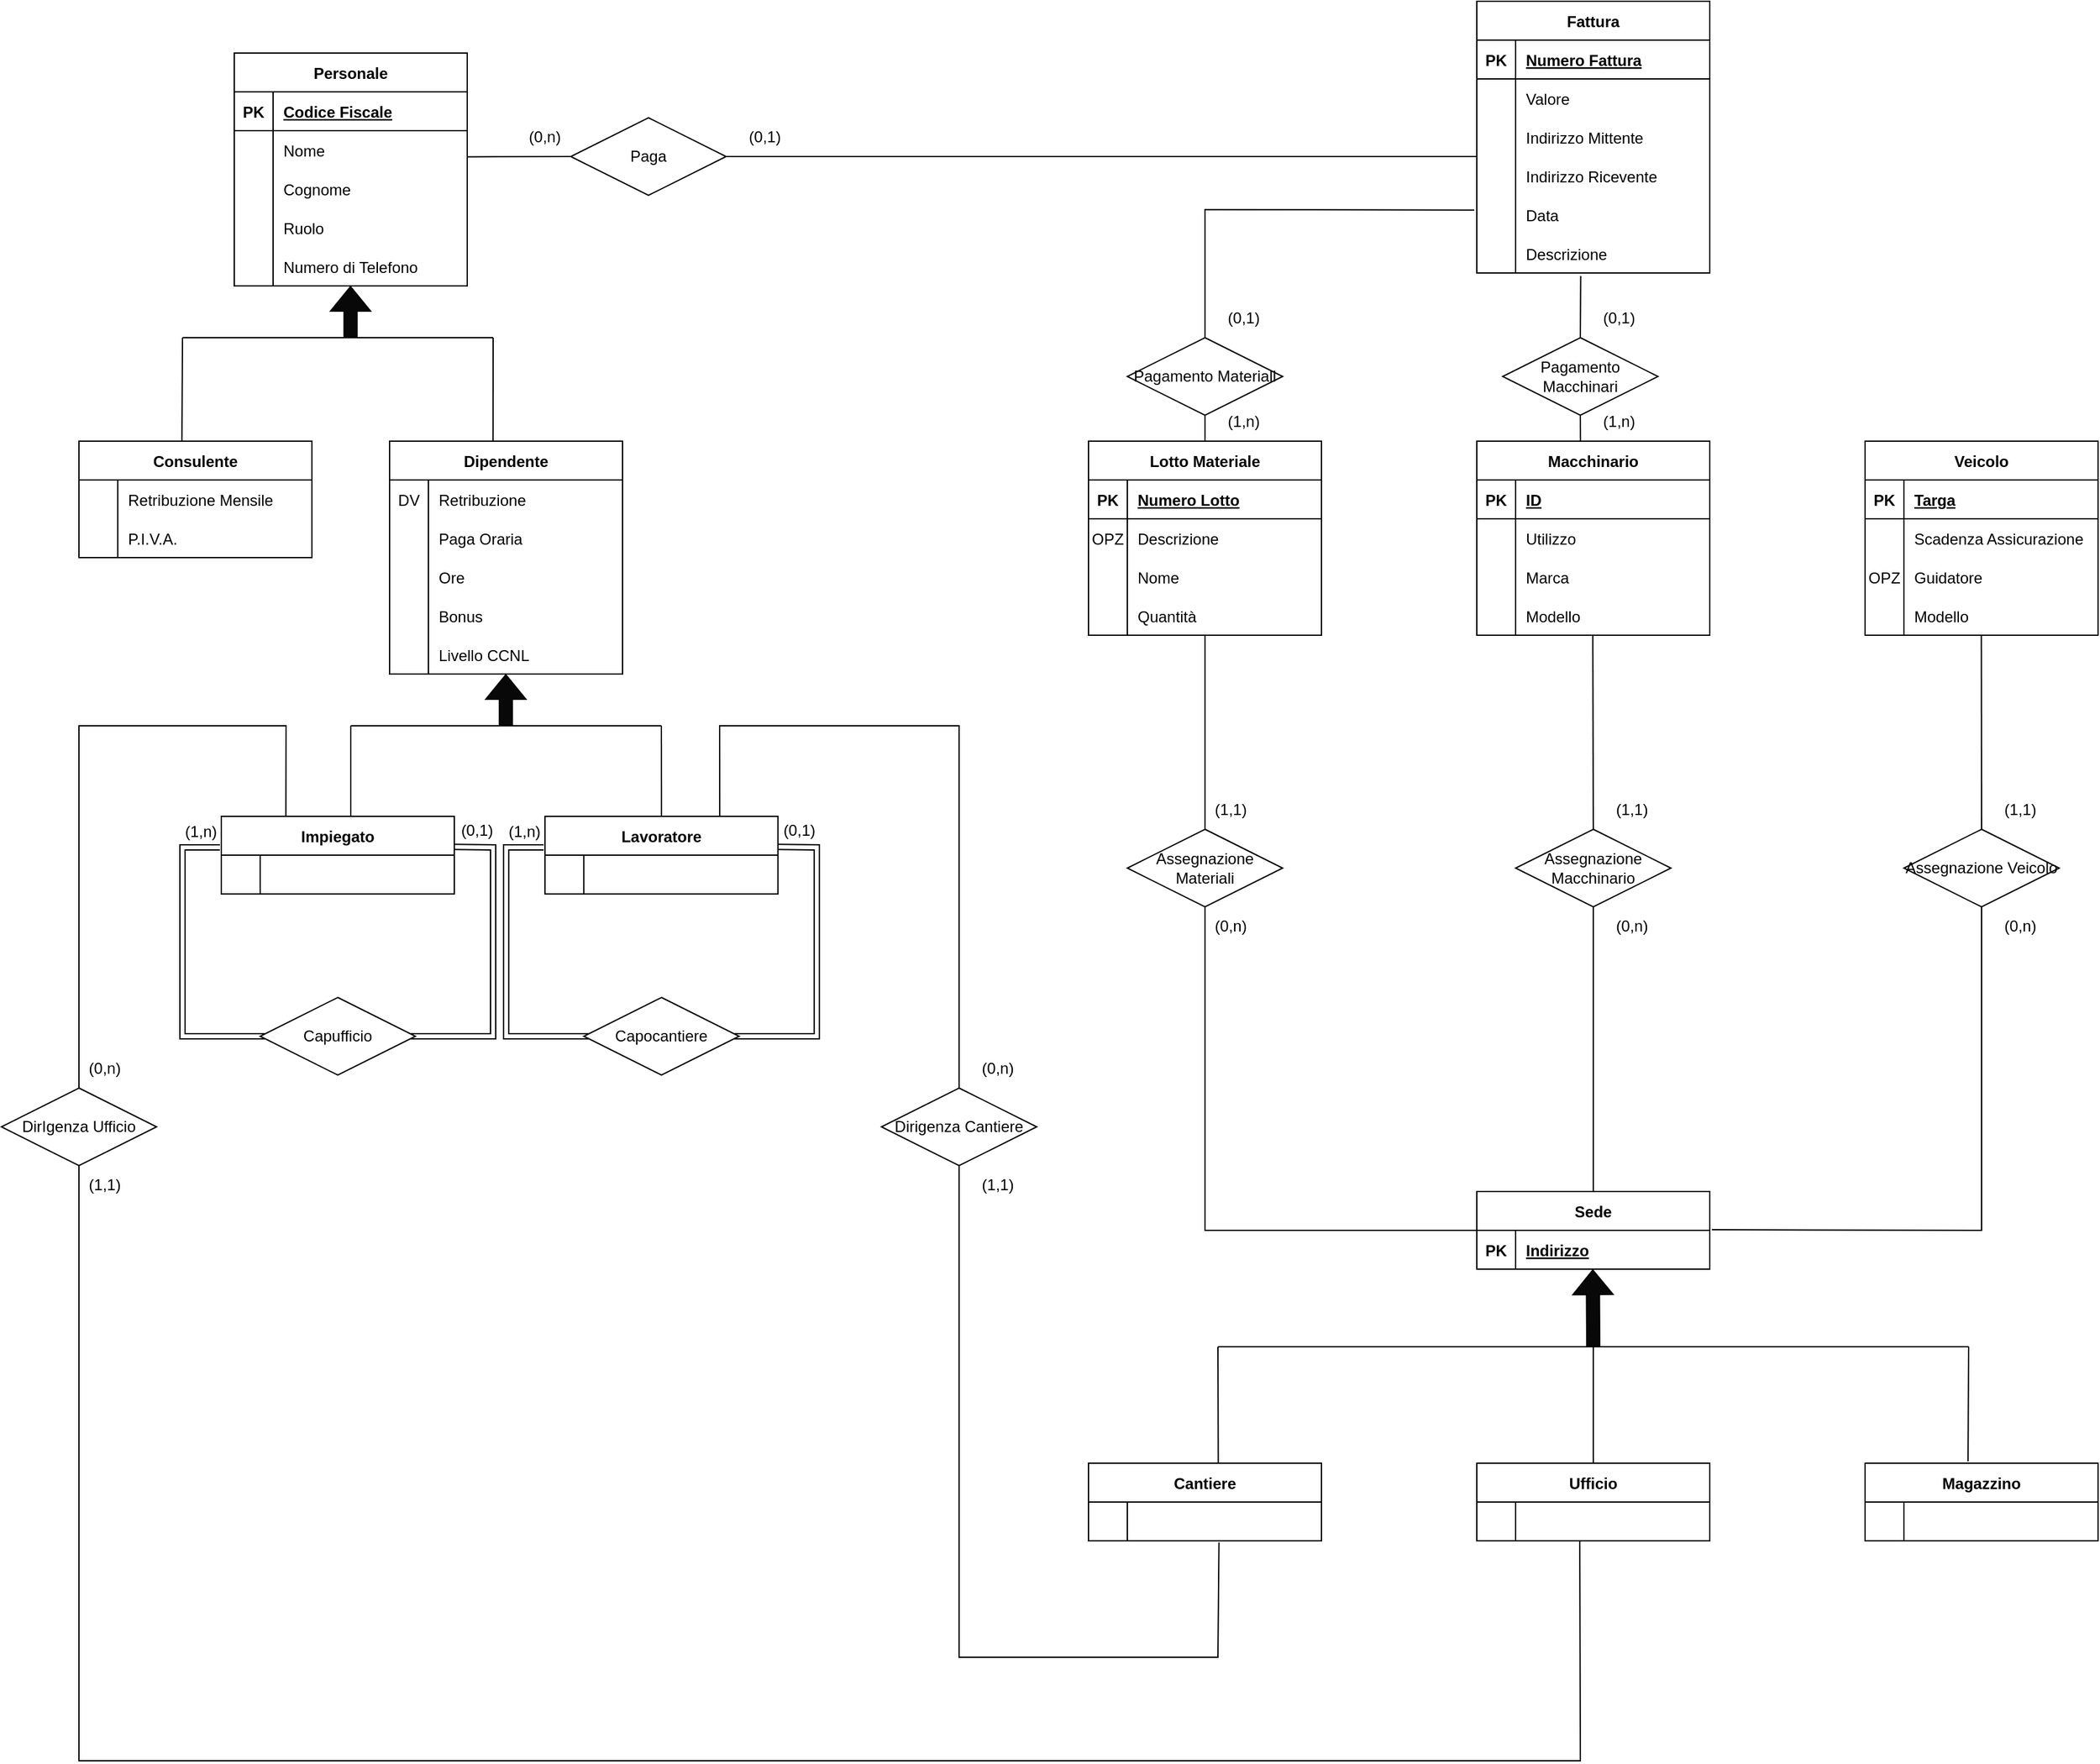 <mxfile version="20.7.4" type="device"><diagram id="smszSLxZCvE07Bi0767l" name="Pagina-1"><mxGraphModel dx="1264" dy="962" grid="1" gridSize="10" guides="1" tooltips="1" connect="1" arrows="1" fold="1" page="1" pageScale="1" pageWidth="1000" pageHeight="1000" math="0" shadow="0"><root><mxCell id="0"/><mxCell id="1" parent="0"/><mxCell id="GNrEic4As4sRLZZOJ7Go-14" value="Personale" style="shape=table;startSize=30;container=1;collapsible=1;childLayout=tableLayout;fixedRows=1;rowLines=0;fontStyle=1;align=center;resizeLast=1;" vertex="1" parent="1"><mxGeometry x="380" y="320" width="180" height="180" as="geometry"/></mxCell><mxCell id="GNrEic4As4sRLZZOJ7Go-15" value="" style="shape=tableRow;horizontal=0;startSize=0;swimlaneHead=0;swimlaneBody=0;fillColor=none;collapsible=0;dropTarget=0;points=[[0,0.5],[1,0.5]];portConstraint=eastwest;top=0;left=0;right=0;bottom=1;" vertex="1" parent="GNrEic4As4sRLZZOJ7Go-14"><mxGeometry y="30" width="180" height="30" as="geometry"/></mxCell><mxCell id="GNrEic4As4sRLZZOJ7Go-16" value="PK" style="shape=partialRectangle;connectable=0;fillColor=none;top=0;left=0;bottom=0;right=0;fontStyle=1;overflow=hidden;" vertex="1" parent="GNrEic4As4sRLZZOJ7Go-15"><mxGeometry width="30" height="30" as="geometry"><mxRectangle width="30" height="30" as="alternateBounds"/></mxGeometry></mxCell><mxCell id="GNrEic4As4sRLZZOJ7Go-17" value="Codice Fiscale" style="shape=partialRectangle;connectable=0;fillColor=none;top=0;left=0;bottom=0;right=0;align=left;spacingLeft=6;fontStyle=5;overflow=hidden;" vertex="1" parent="GNrEic4As4sRLZZOJ7Go-15"><mxGeometry x="30" width="150" height="30" as="geometry"><mxRectangle width="150" height="30" as="alternateBounds"/></mxGeometry></mxCell><mxCell id="GNrEic4As4sRLZZOJ7Go-18" value="" style="shape=tableRow;horizontal=0;startSize=0;swimlaneHead=0;swimlaneBody=0;fillColor=none;collapsible=0;dropTarget=0;points=[[0,0.5],[1,0.5]];portConstraint=eastwest;top=0;left=0;right=0;bottom=0;" vertex="1" parent="GNrEic4As4sRLZZOJ7Go-14"><mxGeometry y="60" width="180" height="30" as="geometry"/></mxCell><mxCell id="GNrEic4As4sRLZZOJ7Go-19" value="" style="shape=partialRectangle;connectable=0;fillColor=none;top=0;left=0;bottom=0;right=0;editable=1;overflow=hidden;" vertex="1" parent="GNrEic4As4sRLZZOJ7Go-18"><mxGeometry width="30" height="30" as="geometry"><mxRectangle width="30" height="30" as="alternateBounds"/></mxGeometry></mxCell><mxCell id="GNrEic4As4sRLZZOJ7Go-20" value="Nome" style="shape=partialRectangle;connectable=0;fillColor=none;top=0;left=0;bottom=0;right=0;align=left;spacingLeft=6;overflow=hidden;" vertex="1" parent="GNrEic4As4sRLZZOJ7Go-18"><mxGeometry x="30" width="150" height="30" as="geometry"><mxRectangle width="150" height="30" as="alternateBounds"/></mxGeometry></mxCell><mxCell id="GNrEic4As4sRLZZOJ7Go-21" value="" style="shape=tableRow;horizontal=0;startSize=0;swimlaneHead=0;swimlaneBody=0;fillColor=none;collapsible=0;dropTarget=0;points=[[0,0.5],[1,0.5]];portConstraint=eastwest;top=0;left=0;right=0;bottom=0;" vertex="1" parent="GNrEic4As4sRLZZOJ7Go-14"><mxGeometry y="90" width="180" height="30" as="geometry"/></mxCell><mxCell id="GNrEic4As4sRLZZOJ7Go-22" value="" style="shape=partialRectangle;connectable=0;fillColor=none;top=0;left=0;bottom=0;right=0;editable=1;overflow=hidden;" vertex="1" parent="GNrEic4As4sRLZZOJ7Go-21"><mxGeometry width="30" height="30" as="geometry"><mxRectangle width="30" height="30" as="alternateBounds"/></mxGeometry></mxCell><mxCell id="GNrEic4As4sRLZZOJ7Go-23" value="Cognome" style="shape=partialRectangle;connectable=0;fillColor=none;top=0;left=0;bottom=0;right=0;align=left;spacingLeft=6;overflow=hidden;" vertex="1" parent="GNrEic4As4sRLZZOJ7Go-21"><mxGeometry x="30" width="150" height="30" as="geometry"><mxRectangle width="150" height="30" as="alternateBounds"/></mxGeometry></mxCell><mxCell id="GNrEic4As4sRLZZOJ7Go-24" value="" style="shape=tableRow;horizontal=0;startSize=0;swimlaneHead=0;swimlaneBody=0;fillColor=none;collapsible=0;dropTarget=0;points=[[0,0.5],[1,0.5]];portConstraint=eastwest;top=0;left=0;right=0;bottom=0;" vertex="1" parent="GNrEic4As4sRLZZOJ7Go-14"><mxGeometry y="120" width="180" height="30" as="geometry"/></mxCell><mxCell id="GNrEic4As4sRLZZOJ7Go-25" value="" style="shape=partialRectangle;connectable=0;fillColor=none;top=0;left=0;bottom=0;right=0;editable=1;overflow=hidden;" vertex="1" parent="GNrEic4As4sRLZZOJ7Go-24"><mxGeometry width="30" height="30" as="geometry"><mxRectangle width="30" height="30" as="alternateBounds"/></mxGeometry></mxCell><mxCell id="GNrEic4As4sRLZZOJ7Go-26" value="Ruolo" style="shape=partialRectangle;connectable=0;fillColor=none;top=0;left=0;bottom=0;right=0;align=left;spacingLeft=6;overflow=hidden;" vertex="1" parent="GNrEic4As4sRLZZOJ7Go-24"><mxGeometry x="30" width="150" height="30" as="geometry"><mxRectangle width="150" height="30" as="alternateBounds"/></mxGeometry></mxCell><mxCell id="GNrEic4As4sRLZZOJ7Go-33" value="" style="shape=tableRow;horizontal=0;startSize=0;swimlaneHead=0;swimlaneBody=0;fillColor=none;collapsible=0;dropTarget=0;points=[[0,0.5],[1,0.5]];portConstraint=eastwest;top=0;left=0;right=0;bottom=0;" vertex="1" parent="GNrEic4As4sRLZZOJ7Go-14"><mxGeometry y="150" width="180" height="30" as="geometry"/></mxCell><mxCell id="GNrEic4As4sRLZZOJ7Go-34" value="" style="shape=partialRectangle;connectable=0;fillColor=none;top=0;left=0;bottom=0;right=0;editable=1;overflow=hidden;" vertex="1" parent="GNrEic4As4sRLZZOJ7Go-33"><mxGeometry width="30" height="30" as="geometry"><mxRectangle width="30" height="30" as="alternateBounds"/></mxGeometry></mxCell><mxCell id="GNrEic4As4sRLZZOJ7Go-35" value="Numero di Telefono" style="shape=partialRectangle;connectable=0;fillColor=none;top=0;left=0;bottom=0;right=0;align=left;spacingLeft=6;overflow=hidden;" vertex="1" parent="GNrEic4As4sRLZZOJ7Go-33"><mxGeometry x="30" width="150" height="30" as="geometry"><mxRectangle width="150" height="30" as="alternateBounds"/></mxGeometry></mxCell><mxCell id="GNrEic4As4sRLZZOJ7Go-36" value="Consulente" style="shape=table;startSize=30;container=1;collapsible=1;childLayout=tableLayout;fixedRows=1;rowLines=0;fontStyle=1;align=center;resizeLast=1;" vertex="1" parent="1"><mxGeometry x="260" y="620" width="180" height="90" as="geometry"/></mxCell><mxCell id="GNrEic4As4sRLZZOJ7Go-40" value="" style="shape=tableRow;horizontal=0;startSize=0;swimlaneHead=0;swimlaneBody=0;fillColor=none;collapsible=0;dropTarget=0;points=[[0,0.5],[1,0.5]];portConstraint=eastwest;top=0;left=0;right=0;bottom=0;" vertex="1" parent="GNrEic4As4sRLZZOJ7Go-36"><mxGeometry y="30" width="180" height="30" as="geometry"/></mxCell><mxCell id="GNrEic4As4sRLZZOJ7Go-41" value="" style="shape=partialRectangle;connectable=0;fillColor=none;top=0;left=0;bottom=0;right=0;editable=1;overflow=hidden;" vertex="1" parent="GNrEic4As4sRLZZOJ7Go-40"><mxGeometry width="30" height="30" as="geometry"><mxRectangle width="30" height="30" as="alternateBounds"/></mxGeometry></mxCell><mxCell id="GNrEic4As4sRLZZOJ7Go-42" value="Retribuzione Mensile" style="shape=partialRectangle;connectable=0;fillColor=none;top=0;left=0;bottom=0;right=0;align=left;spacingLeft=6;overflow=hidden;" vertex="1" parent="GNrEic4As4sRLZZOJ7Go-40"><mxGeometry x="30" width="150" height="30" as="geometry"><mxRectangle width="150" height="30" as="alternateBounds"/></mxGeometry></mxCell><mxCell id="GNrEic4As4sRLZZOJ7Go-43" value="" style="shape=tableRow;horizontal=0;startSize=0;swimlaneHead=0;swimlaneBody=0;fillColor=none;collapsible=0;dropTarget=0;points=[[0,0.5],[1,0.5]];portConstraint=eastwest;top=0;left=0;right=0;bottom=0;" vertex="1" parent="GNrEic4As4sRLZZOJ7Go-36"><mxGeometry y="60" width="180" height="30" as="geometry"/></mxCell><mxCell id="GNrEic4As4sRLZZOJ7Go-44" value="" style="shape=partialRectangle;connectable=0;fillColor=none;top=0;left=0;bottom=0;right=0;editable=1;overflow=hidden;" vertex="1" parent="GNrEic4As4sRLZZOJ7Go-43"><mxGeometry width="30" height="30" as="geometry"><mxRectangle width="30" height="30" as="alternateBounds"/></mxGeometry></mxCell><mxCell id="GNrEic4As4sRLZZOJ7Go-45" value="P.I.V.A." style="shape=partialRectangle;connectable=0;fillColor=none;top=0;left=0;bottom=0;right=0;align=left;spacingLeft=6;overflow=hidden;" vertex="1" parent="GNrEic4As4sRLZZOJ7Go-43"><mxGeometry x="30" width="150" height="30" as="geometry"><mxRectangle width="150" height="30" as="alternateBounds"/></mxGeometry></mxCell><mxCell id="GNrEic4As4sRLZZOJ7Go-49" value="Dipendente" style="shape=table;startSize=30;container=1;collapsible=1;childLayout=tableLayout;fixedRows=1;rowLines=0;fontStyle=1;align=center;resizeLast=1;" vertex="1" parent="1"><mxGeometry x="500" y="620" width="180" height="180" as="geometry"/></mxCell><mxCell id="GNrEic4As4sRLZZOJ7Go-53" value="" style="shape=tableRow;horizontal=0;startSize=0;swimlaneHead=0;swimlaneBody=0;fillColor=none;collapsible=0;dropTarget=0;points=[[0,0.5],[1,0.5]];portConstraint=eastwest;top=0;left=0;right=0;bottom=0;dashed=1;" vertex="1" parent="GNrEic4As4sRLZZOJ7Go-49"><mxGeometry y="30" width="180" height="30" as="geometry"/></mxCell><mxCell id="GNrEic4As4sRLZZOJ7Go-54" value="DV" style="shape=partialRectangle;connectable=0;fillColor=none;top=0;left=0;bottom=0;right=0;editable=1;overflow=hidden;" vertex="1" parent="GNrEic4As4sRLZZOJ7Go-53"><mxGeometry width="30.0" height="30" as="geometry"><mxRectangle width="30.0" height="30" as="alternateBounds"/></mxGeometry></mxCell><mxCell id="GNrEic4As4sRLZZOJ7Go-55" value="Retribuzione" style="shape=partialRectangle;connectable=0;fillColor=none;top=0;left=0;bottom=0;right=0;align=left;spacingLeft=6;overflow=hidden;" vertex="1" parent="GNrEic4As4sRLZZOJ7Go-53"><mxGeometry x="30.0" width="150.0" height="30" as="geometry"><mxRectangle width="150.0" height="30" as="alternateBounds"/></mxGeometry></mxCell><mxCell id="GNrEic4As4sRLZZOJ7Go-56" value="" style="shape=tableRow;horizontal=0;startSize=0;swimlaneHead=0;swimlaneBody=0;fillColor=none;collapsible=0;dropTarget=0;points=[[0,0.5],[1,0.5]];portConstraint=eastwest;top=0;left=0;right=0;bottom=0;" vertex="1" parent="GNrEic4As4sRLZZOJ7Go-49"><mxGeometry y="60" width="180" height="30" as="geometry"/></mxCell><mxCell id="GNrEic4As4sRLZZOJ7Go-57" value="" style="shape=partialRectangle;connectable=0;fillColor=none;top=0;left=0;bottom=0;right=0;editable=1;overflow=hidden;" vertex="1" parent="GNrEic4As4sRLZZOJ7Go-56"><mxGeometry width="30.0" height="30" as="geometry"><mxRectangle width="30.0" height="30" as="alternateBounds"/></mxGeometry></mxCell><mxCell id="GNrEic4As4sRLZZOJ7Go-58" value="Paga Oraria" style="shape=partialRectangle;connectable=0;fillColor=none;top=0;left=0;bottom=0;right=0;align=left;spacingLeft=6;overflow=hidden;" vertex="1" parent="GNrEic4As4sRLZZOJ7Go-56"><mxGeometry x="30.0" width="150.0" height="30" as="geometry"><mxRectangle width="150.0" height="30" as="alternateBounds"/></mxGeometry></mxCell><mxCell id="GNrEic4As4sRLZZOJ7Go-74" value="" style="shape=tableRow;horizontal=0;startSize=0;swimlaneHead=0;swimlaneBody=0;fillColor=none;collapsible=0;dropTarget=0;points=[[0,0.5],[1,0.5]];portConstraint=eastwest;top=0;left=0;right=0;bottom=0;dashed=1;" vertex="1" parent="GNrEic4As4sRLZZOJ7Go-49"><mxGeometry y="90" width="180" height="30" as="geometry"/></mxCell><mxCell id="GNrEic4As4sRLZZOJ7Go-75" value="    " style="shape=partialRectangle;connectable=0;fillColor=none;top=0;left=0;bottom=0;right=0;editable=1;overflow=hidden;dashed=1;" vertex="1" parent="GNrEic4As4sRLZZOJ7Go-74"><mxGeometry width="30.0" height="30" as="geometry"><mxRectangle width="30.0" height="30" as="alternateBounds"/></mxGeometry></mxCell><mxCell id="GNrEic4As4sRLZZOJ7Go-76" value="Ore" style="shape=partialRectangle;connectable=0;fillColor=none;top=0;left=0;bottom=0;right=0;align=left;spacingLeft=6;overflow=hidden;dashed=1;" vertex="1" parent="GNrEic4As4sRLZZOJ7Go-74"><mxGeometry x="30.0" width="150.0" height="30" as="geometry"><mxRectangle width="150.0" height="30" as="alternateBounds"/></mxGeometry></mxCell><mxCell id="GNrEic4As4sRLZZOJ7Go-71" value="" style="shape=tableRow;horizontal=0;startSize=0;swimlaneHead=0;swimlaneBody=0;fillColor=none;collapsible=0;dropTarget=0;points=[[0,0.5],[1,0.5]];portConstraint=eastwest;top=0;left=0;right=0;bottom=0;dashed=1;" vertex="1" parent="GNrEic4As4sRLZZOJ7Go-49"><mxGeometry y="120" width="180" height="30" as="geometry"/></mxCell><mxCell id="GNrEic4As4sRLZZOJ7Go-72" value="" style="shape=partialRectangle;connectable=0;fillColor=none;top=0;left=0;bottom=0;right=0;editable=1;overflow=hidden;dashed=1;" vertex="1" parent="GNrEic4As4sRLZZOJ7Go-71"><mxGeometry width="30.0" height="30" as="geometry"><mxRectangle width="30.0" height="30" as="alternateBounds"/></mxGeometry></mxCell><mxCell id="GNrEic4As4sRLZZOJ7Go-73" value="Bonus" style="shape=partialRectangle;connectable=0;fillColor=none;top=0;left=0;bottom=0;right=0;align=left;spacingLeft=6;overflow=hidden;dashed=1;" vertex="1" parent="GNrEic4As4sRLZZOJ7Go-71"><mxGeometry x="30.0" width="150.0" height="30" as="geometry"><mxRectangle width="150.0" height="30" as="alternateBounds"/></mxGeometry></mxCell><mxCell id="GNrEic4As4sRLZZOJ7Go-59" value="" style="shape=tableRow;horizontal=0;startSize=0;swimlaneHead=0;swimlaneBody=0;fillColor=none;collapsible=0;dropTarget=0;points=[[0,0.5],[1,0.5]];portConstraint=eastwest;top=0;left=0;right=0;bottom=0;" vertex="1" parent="GNrEic4As4sRLZZOJ7Go-49"><mxGeometry y="150" width="180" height="30" as="geometry"/></mxCell><mxCell id="GNrEic4As4sRLZZOJ7Go-60" value="" style="shape=partialRectangle;connectable=0;fillColor=none;top=0;left=0;bottom=0;right=0;editable=1;overflow=hidden;" vertex="1" parent="GNrEic4As4sRLZZOJ7Go-59"><mxGeometry width="30.0" height="30" as="geometry"><mxRectangle width="30.0" height="30" as="alternateBounds"/></mxGeometry></mxCell><mxCell id="GNrEic4As4sRLZZOJ7Go-61" value="Livello CCNL" style="shape=partialRectangle;connectable=0;fillColor=none;top=0;left=0;bottom=0;right=0;align=left;spacingLeft=6;overflow=hidden;" vertex="1" parent="GNrEic4As4sRLZZOJ7Go-59"><mxGeometry x="30.0" width="150.0" height="30" as="geometry"><mxRectangle width="150.0" height="30" as="alternateBounds"/></mxGeometry></mxCell><mxCell id="GNrEic4As4sRLZZOJ7Go-66" value="" style="shape=flexArrow;endArrow=classic;html=1;rounded=0;fillColor=#080808;" edge="1" parent="1"><mxGeometry x="-0.143" y="10" width="50" height="50" relative="1" as="geometry"><mxPoint x="469.83" y="540" as="sourcePoint"/><mxPoint x="469.83" y="500" as="targetPoint"/><Array as="points"><mxPoint x="469.83" y="500"/></Array><mxPoint as="offset"/></mxGeometry></mxCell><mxCell id="GNrEic4As4sRLZZOJ7Go-67" value="" style="endArrow=none;html=1;rounded=0;fillColor=#080808;" edge="1" parent="1"><mxGeometry width="50" height="50" relative="1" as="geometry"><mxPoint x="340" y="540" as="sourcePoint"/><mxPoint x="580" y="540" as="targetPoint"/></mxGeometry></mxCell><mxCell id="GNrEic4As4sRLZZOJ7Go-68" value="" style="endArrow=none;html=1;rounded=0;fillColor=#080808;exitX=0.444;exitY=0;exitDx=0;exitDy=0;exitPerimeter=0;" edge="1" parent="1" source="GNrEic4As4sRLZZOJ7Go-49"><mxGeometry width="50" height="50" relative="1" as="geometry"><mxPoint x="440" y="630" as="sourcePoint"/><mxPoint x="580" y="540" as="targetPoint"/></mxGeometry></mxCell><mxCell id="GNrEic4As4sRLZZOJ7Go-69" value="" style="endArrow=none;html=1;rounded=0;fillColor=#080808;exitX=0.442;exitY=0.004;exitDx=0;exitDy=0;exitPerimeter=0;" edge="1" parent="1" source="GNrEic4As4sRLZZOJ7Go-36"><mxGeometry width="50" height="50" relative="1" as="geometry"><mxPoint x="440" y="630" as="sourcePoint"/><mxPoint x="340" y="540" as="targetPoint"/></mxGeometry></mxCell><mxCell id="GNrEic4As4sRLZZOJ7Go-80" value="" style="shape=flexArrow;endArrow=classic;html=1;rounded=0;fillColor=#080808;" edge="1" parent="1"><mxGeometry x="0.5" y="10" width="50" height="50" relative="1" as="geometry"><mxPoint x="589.83" y="840" as="sourcePoint"/><mxPoint x="589.83" y="800" as="targetPoint"/><mxPoint as="offset"/></mxGeometry></mxCell><mxCell id="GNrEic4As4sRLZZOJ7Go-82" value="" style="endArrow=none;html=1;rounded=0;fillColor=#080808;" edge="1" parent="1"><mxGeometry width="50" height="50" relative="1" as="geometry"><mxPoint x="470" y="840" as="sourcePoint"/><mxPoint x="710" y="840" as="targetPoint"/><Array as="points"><mxPoint x="590" y="840"/></Array></mxGeometry></mxCell><mxCell id="GNrEic4As4sRLZZOJ7Go-122" value="Impiegato" style="shape=table;startSize=30;container=1;collapsible=1;childLayout=tableLayout;fixedRows=1;rowLines=0;fontStyle=1;align=center;resizeLast=1;" vertex="1" parent="1"><mxGeometry x="370" y="910" width="180" height="60" as="geometry"/></mxCell><mxCell id="GNrEic4As4sRLZZOJ7Go-132" value="" style="shape=tableRow;horizontal=0;startSize=0;swimlaneHead=0;swimlaneBody=0;fillColor=none;collapsible=0;dropTarget=0;points=[[0,0.5],[1,0.5]];portConstraint=eastwest;top=0;left=0;right=0;bottom=0;" vertex="1" parent="GNrEic4As4sRLZZOJ7Go-122"><mxGeometry y="30" width="180" height="30" as="geometry"/></mxCell><mxCell id="GNrEic4As4sRLZZOJ7Go-133" value="" style="shape=partialRectangle;connectable=0;fillColor=none;top=0;left=0;bottom=0;right=0;editable=1;overflow=hidden;" vertex="1" parent="GNrEic4As4sRLZZOJ7Go-132"><mxGeometry width="30" height="30" as="geometry"><mxRectangle width="30" height="30" as="alternateBounds"/></mxGeometry></mxCell><mxCell id="GNrEic4As4sRLZZOJ7Go-134" value="" style="shape=partialRectangle;connectable=0;fillColor=none;top=0;left=0;bottom=0;right=0;align=left;spacingLeft=6;overflow=hidden;" vertex="1" parent="GNrEic4As4sRLZZOJ7Go-132"><mxGeometry x="30" width="150" height="30" as="geometry"><mxRectangle width="150" height="30" as="alternateBounds"/></mxGeometry></mxCell><mxCell id="GNrEic4As4sRLZZOJ7Go-162" value="" style="endArrow=none;html=1;rounded=0;fillColor=#080808;exitX=0.556;exitY=0;exitDx=0;exitDy=0;exitPerimeter=0;" edge="1" parent="1"><mxGeometry width="50" height="50" relative="1" as="geometry"><mxPoint x="710.08" y="910" as="sourcePoint"/><mxPoint x="710" y="840" as="targetPoint"/></mxGeometry></mxCell><mxCell id="GNrEic4As4sRLZZOJ7Go-163" value="" style="endArrow=none;html=1;rounded=0;fillColor=#080808;" edge="1" parent="1"><mxGeometry width="50" height="50" relative="1" as="geometry"><mxPoint x="470" y="910" as="sourcePoint"/><mxPoint x="470" y="840" as="targetPoint"/></mxGeometry></mxCell><mxCell id="GNrEic4As4sRLZZOJ7Go-169" value="" style="shape=link;html=1;rounded=0;fillColor=#080808;entryX=1.002;entryY=0.393;entryDx=0;entryDy=0;entryPerimeter=0;exitX=-0.006;exitY=0.401;exitDx=0;exitDy=0;exitPerimeter=0;" edge="1" parent="1" source="GNrEic4As4sRLZZOJ7Go-122" target="GNrEic4As4sRLZZOJ7Go-122"><mxGeometry relative="1" as="geometry"><mxPoint x="380" y="990" as="sourcePoint"/><mxPoint x="570" y="990" as="targetPoint"/><Array as="points"><mxPoint x="340" y="934"/><mxPoint x="340" y="1080"/><mxPoint x="480" y="1080"/><mxPoint x="580" y="1080"/><mxPoint x="580" y="934"/></Array></mxGeometry></mxCell><mxCell id="GNrEic4As4sRLZZOJ7Go-170" value="(1,n)" style="resizable=0;html=1;align=left;verticalAlign=bottom;" connectable="0" vertex="1" parent="GNrEic4As4sRLZZOJ7Go-169"><mxGeometry x="-1" relative="1" as="geometry"><mxPoint x="-29" y="-4" as="offset"/></mxGeometry></mxCell><mxCell id="GNrEic4As4sRLZZOJ7Go-171" value="(0,1)" style="resizable=0;html=1;align=right;verticalAlign=bottom;" connectable="0" vertex="1" parent="GNrEic4As4sRLZZOJ7Go-169"><mxGeometry x="1" relative="1" as="geometry"><mxPoint x="30" y="-4" as="offset"/></mxGeometry></mxCell><mxCell id="GNrEic4As4sRLZZOJ7Go-172" value="Capufficio" style="shape=rhombus;perimeter=rhombusPerimeter;whiteSpace=wrap;html=1;align=center;" vertex="1" parent="1"><mxGeometry x="400" y="1050" width="120" height="60" as="geometry"/></mxCell><mxCell id="GNrEic4As4sRLZZOJ7Go-173" value="Lavoratore" style="shape=table;startSize=30;container=1;collapsible=1;childLayout=tableLayout;fixedRows=1;rowLines=0;fontStyle=1;align=center;resizeLast=1;" vertex="1" parent="1"><mxGeometry x="620.08" y="910" width="180" height="60" as="geometry"/></mxCell><mxCell id="GNrEic4As4sRLZZOJ7Go-174" value="" style="shape=tableRow;horizontal=0;startSize=0;swimlaneHead=0;swimlaneBody=0;fillColor=none;collapsible=0;dropTarget=0;points=[[0,0.5],[1,0.5]];portConstraint=eastwest;top=0;left=0;right=0;bottom=0;" vertex="1" parent="GNrEic4As4sRLZZOJ7Go-173"><mxGeometry y="30" width="180" height="30" as="geometry"/></mxCell><mxCell id="GNrEic4As4sRLZZOJ7Go-175" value="" style="shape=partialRectangle;connectable=0;fillColor=none;top=0;left=0;bottom=0;right=0;editable=1;overflow=hidden;" vertex="1" parent="GNrEic4As4sRLZZOJ7Go-174"><mxGeometry width="30" height="30" as="geometry"><mxRectangle width="30" height="30" as="alternateBounds"/></mxGeometry></mxCell><mxCell id="GNrEic4As4sRLZZOJ7Go-176" value="" style="shape=partialRectangle;connectable=0;fillColor=none;top=0;left=0;bottom=0;right=0;align=left;spacingLeft=6;overflow=hidden;" vertex="1" parent="GNrEic4As4sRLZZOJ7Go-174"><mxGeometry x="30" width="150" height="30" as="geometry"><mxRectangle width="150" height="30" as="alternateBounds"/></mxGeometry></mxCell><mxCell id="GNrEic4As4sRLZZOJ7Go-177" value="" style="shape=link;html=1;rounded=0;fillColor=#080808;entryX=1.002;entryY=0.393;entryDx=0;entryDy=0;entryPerimeter=0;exitX=-0.006;exitY=0.401;exitDx=0;exitDy=0;exitPerimeter=0;" edge="1" parent="1" source="GNrEic4As4sRLZZOJ7Go-173" target="GNrEic4As4sRLZZOJ7Go-173"><mxGeometry relative="1" as="geometry"><mxPoint x="630.08" y="990" as="sourcePoint"/><mxPoint x="820.08" y="990" as="targetPoint"/><Array as="points"><mxPoint x="590.08" y="934"/><mxPoint x="590.08" y="1080"/><mxPoint x="730.08" y="1080"/><mxPoint x="830.08" y="1080"/><mxPoint x="830.08" y="934"/></Array></mxGeometry></mxCell><mxCell id="GNrEic4As4sRLZZOJ7Go-178" value="(1,n)" style="resizable=0;html=1;align=left;verticalAlign=bottom;" connectable="0" vertex="1" parent="GNrEic4As4sRLZZOJ7Go-177"><mxGeometry x="-1" relative="1" as="geometry"><mxPoint x="-29" y="-4" as="offset"/></mxGeometry></mxCell><mxCell id="GNrEic4As4sRLZZOJ7Go-179" value="(0,1)" style="resizable=0;html=1;align=right;verticalAlign=bottom;" connectable="0" vertex="1" parent="GNrEic4As4sRLZZOJ7Go-177"><mxGeometry x="1" relative="1" as="geometry"><mxPoint x="29" y="-4" as="offset"/></mxGeometry></mxCell><mxCell id="GNrEic4As4sRLZZOJ7Go-180" value="Capocantiere" style="shape=rhombus;perimeter=rhombusPerimeter;whiteSpace=wrap;html=1;align=center;" vertex="1" parent="1"><mxGeometry x="650.08" y="1050" width="120" height="60" as="geometry"/></mxCell><mxCell id="GNrEic4As4sRLZZOJ7Go-181" value="Macchinario" style="shape=table;startSize=30;container=1;collapsible=1;childLayout=tableLayout;fixedRows=1;rowLines=0;fontStyle=1;align=center;resizeLast=1;" vertex="1" parent="1"><mxGeometry x="1340" y="620" width="180" height="150" as="geometry"/></mxCell><mxCell id="GNrEic4As4sRLZZOJ7Go-182" value="" style="shape=tableRow;horizontal=0;startSize=0;swimlaneHead=0;swimlaneBody=0;fillColor=none;collapsible=0;dropTarget=0;points=[[0,0.5],[1,0.5]];portConstraint=eastwest;top=0;left=0;right=0;bottom=1;" vertex="1" parent="GNrEic4As4sRLZZOJ7Go-181"><mxGeometry y="30" width="180" height="30" as="geometry"/></mxCell><mxCell id="GNrEic4As4sRLZZOJ7Go-183" value="PK" style="shape=partialRectangle;connectable=0;fillColor=none;top=0;left=0;bottom=0;right=0;fontStyle=1;overflow=hidden;" vertex="1" parent="GNrEic4As4sRLZZOJ7Go-182"><mxGeometry width="30" height="30" as="geometry"><mxRectangle width="30" height="30" as="alternateBounds"/></mxGeometry></mxCell><mxCell id="GNrEic4As4sRLZZOJ7Go-184" value="ID" style="shape=partialRectangle;connectable=0;fillColor=none;top=0;left=0;bottom=0;right=0;align=left;spacingLeft=6;fontStyle=5;overflow=hidden;" vertex="1" parent="GNrEic4As4sRLZZOJ7Go-182"><mxGeometry x="30" width="150" height="30" as="geometry"><mxRectangle width="150" height="30" as="alternateBounds"/></mxGeometry></mxCell><mxCell id="GNrEic4As4sRLZZOJ7Go-185" value="" style="shape=tableRow;horizontal=0;startSize=0;swimlaneHead=0;swimlaneBody=0;fillColor=none;collapsible=0;dropTarget=0;points=[[0,0.5],[1,0.5]];portConstraint=eastwest;top=0;left=0;right=0;bottom=0;" vertex="1" parent="GNrEic4As4sRLZZOJ7Go-181"><mxGeometry y="60" width="180" height="30" as="geometry"/></mxCell><mxCell id="GNrEic4As4sRLZZOJ7Go-186" value="" style="shape=partialRectangle;connectable=0;fillColor=none;top=0;left=0;bottom=0;right=0;editable=1;overflow=hidden;" vertex="1" parent="GNrEic4As4sRLZZOJ7Go-185"><mxGeometry width="30" height="30" as="geometry"><mxRectangle width="30" height="30" as="alternateBounds"/></mxGeometry></mxCell><mxCell id="GNrEic4As4sRLZZOJ7Go-187" value="Utilizzo" style="shape=partialRectangle;connectable=0;fillColor=none;top=0;left=0;bottom=0;right=0;align=left;spacingLeft=6;overflow=hidden;" vertex="1" parent="GNrEic4As4sRLZZOJ7Go-185"><mxGeometry x="30" width="150" height="30" as="geometry"><mxRectangle width="150" height="30" as="alternateBounds"/></mxGeometry></mxCell><mxCell id="GNrEic4As4sRLZZOJ7Go-188" value="" style="shape=tableRow;horizontal=0;startSize=0;swimlaneHead=0;swimlaneBody=0;fillColor=none;collapsible=0;dropTarget=0;points=[[0,0.5],[1,0.5]];portConstraint=eastwest;top=0;left=0;right=0;bottom=0;" vertex="1" parent="GNrEic4As4sRLZZOJ7Go-181"><mxGeometry y="90" width="180" height="30" as="geometry"/></mxCell><mxCell id="GNrEic4As4sRLZZOJ7Go-189" value="" style="shape=partialRectangle;connectable=0;fillColor=none;top=0;left=0;bottom=0;right=0;editable=1;overflow=hidden;" vertex="1" parent="GNrEic4As4sRLZZOJ7Go-188"><mxGeometry width="30" height="30" as="geometry"><mxRectangle width="30" height="30" as="alternateBounds"/></mxGeometry></mxCell><mxCell id="GNrEic4As4sRLZZOJ7Go-190" value="Marca" style="shape=partialRectangle;connectable=0;fillColor=none;top=0;left=0;bottom=0;right=0;align=left;spacingLeft=6;overflow=hidden;" vertex="1" parent="GNrEic4As4sRLZZOJ7Go-188"><mxGeometry x="30" width="150" height="30" as="geometry"><mxRectangle width="150" height="30" as="alternateBounds"/></mxGeometry></mxCell><mxCell id="GNrEic4As4sRLZZOJ7Go-191" value="" style="shape=tableRow;horizontal=0;startSize=0;swimlaneHead=0;swimlaneBody=0;fillColor=none;collapsible=0;dropTarget=0;points=[[0,0.5],[1,0.5]];portConstraint=eastwest;top=0;left=0;right=0;bottom=0;" vertex="1" parent="GNrEic4As4sRLZZOJ7Go-181"><mxGeometry y="120" width="180" height="30" as="geometry"/></mxCell><mxCell id="GNrEic4As4sRLZZOJ7Go-192" value="" style="shape=partialRectangle;connectable=0;fillColor=none;top=0;left=0;bottom=0;right=0;editable=1;overflow=hidden;" vertex="1" parent="GNrEic4As4sRLZZOJ7Go-191"><mxGeometry width="30" height="30" as="geometry"><mxRectangle width="30" height="30" as="alternateBounds"/></mxGeometry></mxCell><mxCell id="GNrEic4As4sRLZZOJ7Go-193" value="Modello" style="shape=partialRectangle;connectable=0;fillColor=none;top=0;left=0;bottom=0;right=0;align=left;spacingLeft=6;overflow=hidden;" vertex="1" parent="GNrEic4As4sRLZZOJ7Go-191"><mxGeometry x="30" width="150" height="30" as="geometry"><mxRectangle width="150" height="30" as="alternateBounds"/></mxGeometry></mxCell><mxCell id="GNrEic4As4sRLZZOJ7Go-194" value="Veicolo" style="shape=table;startSize=30;container=1;collapsible=1;childLayout=tableLayout;fixedRows=1;rowLines=0;fontStyle=1;align=center;resizeLast=1;" vertex="1" parent="1"><mxGeometry x="1640" y="620" width="180" height="150" as="geometry"/></mxCell><mxCell id="GNrEic4As4sRLZZOJ7Go-195" value="" style="shape=tableRow;horizontal=0;startSize=0;swimlaneHead=0;swimlaneBody=0;fillColor=none;collapsible=0;dropTarget=0;points=[[0,0.5],[1,0.5]];portConstraint=eastwest;top=0;left=0;right=0;bottom=1;" vertex="1" parent="GNrEic4As4sRLZZOJ7Go-194"><mxGeometry y="30" width="180" height="30" as="geometry"/></mxCell><mxCell id="GNrEic4As4sRLZZOJ7Go-196" value="PK" style="shape=partialRectangle;connectable=0;fillColor=none;top=0;left=0;bottom=0;right=0;fontStyle=1;overflow=hidden;" vertex="1" parent="GNrEic4As4sRLZZOJ7Go-195"><mxGeometry width="30" height="30" as="geometry"><mxRectangle width="30" height="30" as="alternateBounds"/></mxGeometry></mxCell><mxCell id="GNrEic4As4sRLZZOJ7Go-197" value="Targa" style="shape=partialRectangle;connectable=0;fillColor=none;top=0;left=0;bottom=0;right=0;align=left;spacingLeft=6;fontStyle=5;overflow=hidden;" vertex="1" parent="GNrEic4As4sRLZZOJ7Go-195"><mxGeometry x="30" width="150" height="30" as="geometry"><mxRectangle width="150" height="30" as="alternateBounds"/></mxGeometry></mxCell><mxCell id="GNrEic4As4sRLZZOJ7Go-198" value="" style="shape=tableRow;horizontal=0;startSize=0;swimlaneHead=0;swimlaneBody=0;fillColor=none;collapsible=0;dropTarget=0;points=[[0,0.5],[1,0.5]];portConstraint=eastwest;top=0;left=0;right=0;bottom=0;" vertex="1" parent="GNrEic4As4sRLZZOJ7Go-194"><mxGeometry y="60" width="180" height="30" as="geometry"/></mxCell><mxCell id="GNrEic4As4sRLZZOJ7Go-199" value="" style="shape=partialRectangle;connectable=0;fillColor=none;top=0;left=0;bottom=0;right=0;editable=1;overflow=hidden;" vertex="1" parent="GNrEic4As4sRLZZOJ7Go-198"><mxGeometry width="30" height="30" as="geometry"><mxRectangle width="30" height="30" as="alternateBounds"/></mxGeometry></mxCell><mxCell id="GNrEic4As4sRLZZOJ7Go-200" value="Scadenza Assicurazione" style="shape=partialRectangle;connectable=0;fillColor=none;top=0;left=0;bottom=0;right=0;align=left;spacingLeft=6;overflow=hidden;" vertex="1" parent="GNrEic4As4sRLZZOJ7Go-198"><mxGeometry x="30" width="150" height="30" as="geometry"><mxRectangle width="150" height="30" as="alternateBounds"/></mxGeometry></mxCell><mxCell id="GNrEic4As4sRLZZOJ7Go-201" value="" style="shape=tableRow;horizontal=0;startSize=0;swimlaneHead=0;swimlaneBody=0;fillColor=none;collapsible=0;dropTarget=0;points=[[0,0.5],[1,0.5]];portConstraint=eastwest;top=0;left=0;right=0;bottom=0;" vertex="1" parent="GNrEic4As4sRLZZOJ7Go-194"><mxGeometry y="90" width="180" height="30" as="geometry"/></mxCell><mxCell id="GNrEic4As4sRLZZOJ7Go-202" value="OPZ" style="shape=partialRectangle;connectable=0;fillColor=none;top=0;left=0;bottom=0;right=0;editable=1;overflow=hidden;" vertex="1" parent="GNrEic4As4sRLZZOJ7Go-201"><mxGeometry width="30" height="30" as="geometry"><mxRectangle width="30" height="30" as="alternateBounds"/></mxGeometry></mxCell><mxCell id="GNrEic4As4sRLZZOJ7Go-203" value="Guidatore" style="shape=partialRectangle;connectable=0;fillColor=none;top=0;left=0;bottom=0;right=0;align=left;spacingLeft=6;overflow=hidden;" vertex="1" parent="GNrEic4As4sRLZZOJ7Go-201"><mxGeometry x="30" width="150" height="30" as="geometry"><mxRectangle width="150" height="30" as="alternateBounds"/></mxGeometry></mxCell><mxCell id="GNrEic4As4sRLZZOJ7Go-204" value="" style="shape=tableRow;horizontal=0;startSize=0;swimlaneHead=0;swimlaneBody=0;fillColor=none;collapsible=0;dropTarget=0;points=[[0,0.5],[1,0.5]];portConstraint=eastwest;top=0;left=0;right=0;bottom=0;" vertex="1" parent="GNrEic4As4sRLZZOJ7Go-194"><mxGeometry y="120" width="180" height="30" as="geometry"/></mxCell><mxCell id="GNrEic4As4sRLZZOJ7Go-205" value="" style="shape=partialRectangle;connectable=0;fillColor=none;top=0;left=0;bottom=0;right=0;editable=1;overflow=hidden;" vertex="1" parent="GNrEic4As4sRLZZOJ7Go-204"><mxGeometry width="30" height="30" as="geometry"><mxRectangle width="30" height="30" as="alternateBounds"/></mxGeometry></mxCell><mxCell id="GNrEic4As4sRLZZOJ7Go-206" value="Modello" style="shape=partialRectangle;connectable=0;fillColor=none;top=0;left=0;bottom=0;right=0;align=left;spacingLeft=6;overflow=hidden;" vertex="1" parent="GNrEic4As4sRLZZOJ7Go-204"><mxGeometry x="30" width="150" height="30" as="geometry"><mxRectangle width="150" height="30" as="alternateBounds"/></mxGeometry></mxCell><mxCell id="GNrEic4As4sRLZZOJ7Go-207" value="Lotto Materiale" style="shape=table;startSize=30;container=1;collapsible=1;childLayout=tableLayout;fixedRows=1;rowLines=0;fontStyle=1;align=center;resizeLast=1;" vertex="1" parent="1"><mxGeometry x="1040" y="620" width="180" height="150" as="geometry"/></mxCell><mxCell id="GNrEic4As4sRLZZOJ7Go-208" value="" style="shape=tableRow;horizontal=0;startSize=0;swimlaneHead=0;swimlaneBody=0;fillColor=none;collapsible=0;dropTarget=0;points=[[0,0.5],[1,0.5]];portConstraint=eastwest;top=0;left=0;right=0;bottom=1;" vertex="1" parent="GNrEic4As4sRLZZOJ7Go-207"><mxGeometry y="30" width="180" height="30" as="geometry"/></mxCell><mxCell id="GNrEic4As4sRLZZOJ7Go-209" value="PK" style="shape=partialRectangle;connectable=0;fillColor=none;top=0;left=0;bottom=0;right=0;fontStyle=1;overflow=hidden;" vertex="1" parent="GNrEic4As4sRLZZOJ7Go-208"><mxGeometry width="30" height="30" as="geometry"><mxRectangle width="30" height="30" as="alternateBounds"/></mxGeometry></mxCell><mxCell id="GNrEic4As4sRLZZOJ7Go-210" value="Numero Lotto" style="shape=partialRectangle;connectable=0;fillColor=none;top=0;left=0;bottom=0;right=0;align=left;spacingLeft=6;fontStyle=5;overflow=hidden;" vertex="1" parent="GNrEic4As4sRLZZOJ7Go-208"><mxGeometry x="30" width="150" height="30" as="geometry"><mxRectangle width="150" height="30" as="alternateBounds"/></mxGeometry></mxCell><mxCell id="GNrEic4As4sRLZZOJ7Go-211" value="" style="shape=tableRow;horizontal=0;startSize=0;swimlaneHead=0;swimlaneBody=0;fillColor=none;collapsible=0;dropTarget=0;points=[[0,0.5],[1,0.5]];portConstraint=eastwest;top=0;left=0;right=0;bottom=0;" vertex="1" parent="GNrEic4As4sRLZZOJ7Go-207"><mxGeometry y="60" width="180" height="30" as="geometry"/></mxCell><mxCell id="GNrEic4As4sRLZZOJ7Go-212" value="OPZ" style="shape=partialRectangle;connectable=0;fillColor=none;top=0;left=0;bottom=0;right=0;editable=1;overflow=hidden;" vertex="1" parent="GNrEic4As4sRLZZOJ7Go-211"><mxGeometry width="30" height="30" as="geometry"><mxRectangle width="30" height="30" as="alternateBounds"/></mxGeometry></mxCell><mxCell id="GNrEic4As4sRLZZOJ7Go-213" value="Descrizione" style="shape=partialRectangle;connectable=0;fillColor=none;top=0;left=0;bottom=0;right=0;align=left;spacingLeft=6;overflow=hidden;" vertex="1" parent="GNrEic4As4sRLZZOJ7Go-211"><mxGeometry x="30" width="150" height="30" as="geometry"><mxRectangle width="150" height="30" as="alternateBounds"/></mxGeometry></mxCell><mxCell id="GNrEic4As4sRLZZOJ7Go-214" value="" style="shape=tableRow;horizontal=0;startSize=0;swimlaneHead=0;swimlaneBody=0;fillColor=none;collapsible=0;dropTarget=0;points=[[0,0.5],[1,0.5]];portConstraint=eastwest;top=0;left=0;right=0;bottom=0;" vertex="1" parent="GNrEic4As4sRLZZOJ7Go-207"><mxGeometry y="90" width="180" height="30" as="geometry"/></mxCell><mxCell id="GNrEic4As4sRLZZOJ7Go-215" value="" style="shape=partialRectangle;connectable=0;fillColor=none;top=0;left=0;bottom=0;right=0;editable=1;overflow=hidden;" vertex="1" parent="GNrEic4As4sRLZZOJ7Go-214"><mxGeometry width="30" height="30" as="geometry"><mxRectangle width="30" height="30" as="alternateBounds"/></mxGeometry></mxCell><mxCell id="GNrEic4As4sRLZZOJ7Go-216" value="Nome" style="shape=partialRectangle;connectable=0;fillColor=none;top=0;left=0;bottom=0;right=0;align=left;spacingLeft=6;overflow=hidden;" vertex="1" parent="GNrEic4As4sRLZZOJ7Go-214"><mxGeometry x="30" width="150" height="30" as="geometry"><mxRectangle width="150" height="30" as="alternateBounds"/></mxGeometry></mxCell><mxCell id="GNrEic4As4sRLZZOJ7Go-217" value="" style="shape=tableRow;horizontal=0;startSize=0;swimlaneHead=0;swimlaneBody=0;fillColor=none;collapsible=0;dropTarget=0;points=[[0,0.5],[1,0.5]];portConstraint=eastwest;top=0;left=0;right=0;bottom=0;" vertex="1" parent="GNrEic4As4sRLZZOJ7Go-207"><mxGeometry y="120" width="180" height="30" as="geometry"/></mxCell><mxCell id="GNrEic4As4sRLZZOJ7Go-218" value="" style="shape=partialRectangle;connectable=0;fillColor=none;top=0;left=0;bottom=0;right=0;editable=1;overflow=hidden;" vertex="1" parent="GNrEic4As4sRLZZOJ7Go-217"><mxGeometry width="30" height="30" as="geometry"><mxRectangle width="30" height="30" as="alternateBounds"/></mxGeometry></mxCell><mxCell id="GNrEic4As4sRLZZOJ7Go-219" value="Quantità" style="shape=partialRectangle;connectable=0;fillColor=none;top=0;left=0;bottom=0;right=0;align=left;spacingLeft=6;overflow=hidden;" vertex="1" parent="GNrEic4As4sRLZZOJ7Go-217"><mxGeometry x="30" width="150" height="30" as="geometry"><mxRectangle width="150" height="30" as="alternateBounds"/></mxGeometry></mxCell><mxCell id="GNrEic4As4sRLZZOJ7Go-220" value="Sede" style="shape=table;startSize=30;container=1;collapsible=1;childLayout=tableLayout;fixedRows=1;rowLines=0;fontStyle=1;align=center;resizeLast=1;" vertex="1" parent="1"><mxGeometry x="1340" y="1200" width="180" height="60" as="geometry"/></mxCell><mxCell id="GNrEic4As4sRLZZOJ7Go-221" value="" style="shape=tableRow;horizontal=0;startSize=0;swimlaneHead=0;swimlaneBody=0;fillColor=none;collapsible=0;dropTarget=0;points=[[0,0.5],[1,0.5]];portConstraint=eastwest;top=0;left=0;right=0;bottom=1;" vertex="1" parent="GNrEic4As4sRLZZOJ7Go-220"><mxGeometry y="30" width="180" height="30" as="geometry"/></mxCell><mxCell id="GNrEic4As4sRLZZOJ7Go-222" value="PK" style="shape=partialRectangle;connectable=0;fillColor=none;top=0;left=0;bottom=0;right=0;fontStyle=1;overflow=hidden;" vertex="1" parent="GNrEic4As4sRLZZOJ7Go-221"><mxGeometry width="30" height="30" as="geometry"><mxRectangle width="30" height="30" as="alternateBounds"/></mxGeometry></mxCell><mxCell id="GNrEic4As4sRLZZOJ7Go-223" value="Indirizzo" style="shape=partialRectangle;connectable=0;fillColor=none;top=0;left=0;bottom=0;right=0;align=left;spacingLeft=6;fontStyle=5;overflow=hidden;" vertex="1" parent="GNrEic4As4sRLZZOJ7Go-221"><mxGeometry x="30" width="150" height="30" as="geometry"><mxRectangle width="150" height="30" as="alternateBounds"/></mxGeometry></mxCell><mxCell id="GNrEic4As4sRLZZOJ7Go-233" value="Assegnazione Materiali" style="shape=rhombus;perimeter=rhombusPerimeter;whiteSpace=wrap;html=1;align=center;" vertex="1" parent="1"><mxGeometry x="1070" y="920" width="120" height="60" as="geometry"/></mxCell><mxCell id="GNrEic4As4sRLZZOJ7Go-234" value="Assegnazione Macchinario" style="shape=rhombus;perimeter=rhombusPerimeter;whiteSpace=wrap;html=1;align=center;" vertex="1" parent="1"><mxGeometry x="1370" y="920" width="120" height="60" as="geometry"/></mxCell><mxCell id="GNrEic4As4sRLZZOJ7Go-235" value="Assegnazione Veicolo" style="shape=rhombus;perimeter=rhombusPerimeter;whiteSpace=wrap;html=1;align=center;" vertex="1" parent="1"><mxGeometry x="1670" y="920" width="120" height="60" as="geometry"/></mxCell><mxCell id="GNrEic4As4sRLZZOJ7Go-236" value="" style="endArrow=none;html=1;rounded=0;fillColor=#080808;exitX=0.5;exitY=0;exitDx=0;exitDy=0;" edge="1" parent="1" source="GNrEic4As4sRLZZOJ7Go-233"><mxGeometry relative="1" as="geometry"><mxPoint x="1350" y="1090" as="sourcePoint"/><mxPoint x="1130" y="770" as="targetPoint"/></mxGeometry></mxCell><mxCell id="GNrEic4As4sRLZZOJ7Go-237" value="" style="endArrow=none;html=1;rounded=0;fillColor=#080808;exitX=0.5;exitY=0;exitDx=0;exitDy=0;entryX=0.499;entryY=1.011;entryDx=0;entryDy=0;entryPerimeter=0;" edge="1" parent="1" source="GNrEic4As4sRLZZOJ7Go-235" target="GNrEic4As4sRLZZOJ7Go-204"><mxGeometry relative="1" as="geometry"><mxPoint x="1360" y="830" as="sourcePoint"/><mxPoint x="1520" y="830" as="targetPoint"/></mxGeometry></mxCell><mxCell id="GNrEic4As4sRLZZOJ7Go-238" value="" style="endArrow=none;html=1;rounded=0;fillColor=#080808;exitX=0.5;exitY=0;exitDx=0;exitDy=0;entryX=0.498;entryY=0.995;entryDx=0;entryDy=0;entryPerimeter=0;" edge="1" parent="1" source="GNrEic4As4sRLZZOJ7Go-234" target="GNrEic4As4sRLZZOJ7Go-191"><mxGeometry relative="1" as="geometry"><mxPoint x="1360" y="830" as="sourcePoint"/><mxPoint x="1520" y="830" as="targetPoint"/></mxGeometry></mxCell><mxCell id="GNrEic4As4sRLZZOJ7Go-239" value="" style="endArrow=none;html=1;rounded=0;fillColor=#080808;entryX=0.5;entryY=1;entryDx=0;entryDy=0;" edge="1" parent="1" source="GNrEic4As4sRLZZOJ7Go-220" target="GNrEic4As4sRLZZOJ7Go-234"><mxGeometry width="50" height="50" relative="1" as="geometry"><mxPoint x="1340" y="1020" as="sourcePoint"/><mxPoint x="1390" y="970" as="targetPoint"/></mxGeometry></mxCell><mxCell id="GNrEic4As4sRLZZOJ7Go-240" value="" style="endArrow=none;html=1;rounded=0;fillColor=#080808;exitX=0.5;exitY=1;exitDx=0;exitDy=0;entryX=0;entryY=0.5;entryDx=0;entryDy=0;" edge="1" parent="1" source="GNrEic4As4sRLZZOJ7Go-233" target="GNrEic4As4sRLZZOJ7Go-220"><mxGeometry width="50" height="50" relative="1" as="geometry"><mxPoint x="1340" y="1020" as="sourcePoint"/><mxPoint x="1390" y="970" as="targetPoint"/><Array as="points"><mxPoint x="1130" y="1230"/></Array></mxGeometry></mxCell><mxCell id="GNrEic4As4sRLZZOJ7Go-241" value="" style="endArrow=none;html=1;rounded=0;fillColor=#080808;exitX=0.5;exitY=1;exitDx=0;exitDy=0;entryX=1.009;entryY=-0.016;entryDx=0;entryDy=0;entryPerimeter=0;" edge="1" parent="1" source="GNrEic4As4sRLZZOJ7Go-235" target="GNrEic4As4sRLZZOJ7Go-221"><mxGeometry relative="1" as="geometry"><mxPoint x="1280" y="1000" as="sourcePoint"/><mxPoint x="1440" y="1000" as="targetPoint"/><Array as="points"><mxPoint x="1730" y="1230"/></Array></mxGeometry></mxCell><mxCell id="GNrEic4As4sRLZZOJ7Go-242" value="(1,1)" style="text;html=1;strokeColor=none;fillColor=none;align=center;verticalAlign=middle;whiteSpace=wrap;rounded=0;" vertex="1" parent="1"><mxGeometry x="1120" y="890" width="60" height="30" as="geometry"/></mxCell><mxCell id="GNrEic4As4sRLZZOJ7Go-243" value="(0,n)" style="text;html=1;strokeColor=none;fillColor=none;align=center;verticalAlign=middle;whiteSpace=wrap;rounded=0;" vertex="1" parent="1"><mxGeometry x="1120" y="980" width="60" height="30" as="geometry"/></mxCell><mxCell id="GNrEic4As4sRLZZOJ7Go-244" value="(1,1)" style="text;html=1;strokeColor=none;fillColor=none;align=center;verticalAlign=middle;whiteSpace=wrap;rounded=0;" vertex="1" parent="1"><mxGeometry x="1430" y="890" width="60" height="30" as="geometry"/></mxCell><mxCell id="GNrEic4As4sRLZZOJ7Go-245" value="(0,n)" style="text;html=1;strokeColor=none;fillColor=none;align=center;verticalAlign=middle;whiteSpace=wrap;rounded=0;" vertex="1" parent="1"><mxGeometry x="1430" y="980" width="60" height="30" as="geometry"/></mxCell><mxCell id="GNrEic4As4sRLZZOJ7Go-246" value="(1,1)" style="text;html=1;strokeColor=none;fillColor=none;align=center;verticalAlign=middle;whiteSpace=wrap;rounded=0;" vertex="1" parent="1"><mxGeometry x="1730" y="890" width="60" height="30" as="geometry"/></mxCell><mxCell id="GNrEic4As4sRLZZOJ7Go-247" value="(0,n)" style="text;html=1;strokeColor=none;fillColor=none;align=center;verticalAlign=middle;whiteSpace=wrap;rounded=0;" vertex="1" parent="1"><mxGeometry x="1730" y="980" width="60" height="30" as="geometry"/></mxCell><mxCell id="GNrEic4As4sRLZZOJ7Go-248" value="Cantiere" style="shape=table;startSize=30;container=1;collapsible=1;childLayout=tableLayout;fixedRows=1;rowLines=0;fontStyle=1;align=center;resizeLast=1;" vertex="1" parent="1"><mxGeometry x="1040" y="1410" width="180" height="60" as="geometry"/></mxCell><mxCell id="GNrEic4As4sRLZZOJ7Go-249" value="" style="shape=tableRow;horizontal=0;startSize=0;swimlaneHead=0;swimlaneBody=0;fillColor=none;collapsible=0;dropTarget=0;points=[[0,0.5],[1,0.5]];portConstraint=eastwest;top=0;left=0;right=0;bottom=1;" vertex="1" parent="GNrEic4As4sRLZZOJ7Go-248"><mxGeometry y="30" width="180" height="30" as="geometry"/></mxCell><mxCell id="GNrEic4As4sRLZZOJ7Go-250" value="" style="shape=partialRectangle;connectable=0;fillColor=none;top=0;left=0;bottom=0;right=0;fontStyle=1;overflow=hidden;" vertex="1" parent="GNrEic4As4sRLZZOJ7Go-249"><mxGeometry width="30" height="30" as="geometry"><mxRectangle width="30" height="30" as="alternateBounds"/></mxGeometry></mxCell><mxCell id="GNrEic4As4sRLZZOJ7Go-251" value="" style="shape=partialRectangle;connectable=0;fillColor=none;top=0;left=0;bottom=0;right=0;align=left;spacingLeft=6;fontStyle=5;overflow=hidden;" vertex="1" parent="GNrEic4As4sRLZZOJ7Go-249"><mxGeometry x="30" width="150" height="30" as="geometry"><mxRectangle width="150" height="30" as="alternateBounds"/></mxGeometry></mxCell><mxCell id="GNrEic4As4sRLZZOJ7Go-261" value="Ufficio" style="shape=table;startSize=30;container=1;collapsible=1;childLayout=tableLayout;fixedRows=1;rowLines=0;fontStyle=1;align=center;resizeLast=1;" vertex="1" parent="1"><mxGeometry x="1340" y="1410" width="180" height="60" as="geometry"/></mxCell><mxCell id="GNrEic4As4sRLZZOJ7Go-262" value="" style="shape=tableRow;horizontal=0;startSize=0;swimlaneHead=0;swimlaneBody=0;fillColor=none;collapsible=0;dropTarget=0;points=[[0,0.5],[1,0.5]];portConstraint=eastwest;top=0;left=0;right=0;bottom=1;" vertex="1" parent="GNrEic4As4sRLZZOJ7Go-261"><mxGeometry y="30" width="180" height="30" as="geometry"/></mxCell><mxCell id="GNrEic4As4sRLZZOJ7Go-263" value="" style="shape=partialRectangle;connectable=0;fillColor=none;top=0;left=0;bottom=0;right=0;fontStyle=1;overflow=hidden;" vertex="1" parent="GNrEic4As4sRLZZOJ7Go-262"><mxGeometry width="30" height="30" as="geometry"><mxRectangle width="30" height="30" as="alternateBounds"/></mxGeometry></mxCell><mxCell id="GNrEic4As4sRLZZOJ7Go-264" value="" style="shape=partialRectangle;connectable=0;fillColor=none;top=0;left=0;bottom=0;right=0;align=left;spacingLeft=6;fontStyle=5;overflow=hidden;" vertex="1" parent="GNrEic4As4sRLZZOJ7Go-262"><mxGeometry x="30" width="150" height="30" as="geometry"><mxRectangle width="150" height="30" as="alternateBounds"/></mxGeometry></mxCell><mxCell id="GNrEic4As4sRLZZOJ7Go-274" value="Magazzino" style="shape=table;startSize=30;container=1;collapsible=1;childLayout=tableLayout;fixedRows=1;rowLines=0;fontStyle=1;align=center;resizeLast=1;" vertex="1" parent="1"><mxGeometry x="1640" y="1410" width="180" height="60" as="geometry"/></mxCell><mxCell id="GNrEic4As4sRLZZOJ7Go-275" value="" style="shape=tableRow;horizontal=0;startSize=0;swimlaneHead=0;swimlaneBody=0;fillColor=none;collapsible=0;dropTarget=0;points=[[0,0.5],[1,0.5]];portConstraint=eastwest;top=0;left=0;right=0;bottom=1;" vertex="1" parent="GNrEic4As4sRLZZOJ7Go-274"><mxGeometry y="30" width="180" height="30" as="geometry"/></mxCell><mxCell id="GNrEic4As4sRLZZOJ7Go-276" value="" style="shape=partialRectangle;connectable=0;fillColor=none;top=0;left=0;bottom=0;right=0;fontStyle=1;overflow=hidden;" vertex="1" parent="GNrEic4As4sRLZZOJ7Go-275"><mxGeometry width="30" height="30" as="geometry"><mxRectangle width="30" height="30" as="alternateBounds"/></mxGeometry></mxCell><mxCell id="GNrEic4As4sRLZZOJ7Go-277" value="" style="shape=partialRectangle;connectable=0;fillColor=none;top=0;left=0;bottom=0;right=0;align=left;spacingLeft=6;fontStyle=5;overflow=hidden;" vertex="1" parent="GNrEic4As4sRLZZOJ7Go-275"><mxGeometry x="30" width="150" height="30" as="geometry"><mxRectangle width="150" height="30" as="alternateBounds"/></mxGeometry></mxCell><mxCell id="GNrEic4As4sRLZZOJ7Go-288" value="" style="shape=flexArrow;endArrow=classic;html=1;rounded=0;fillColor=#080808;entryX=0.498;entryY=1.005;entryDx=0;entryDy=0;entryPerimeter=0;" edge="1" parent="1" target="GNrEic4As4sRLZZOJ7Go-221"><mxGeometry width="50" height="50" relative="1" as="geometry"><mxPoint x="1430" y="1320" as="sourcePoint"/><mxPoint x="1230" y="1310" as="targetPoint"/></mxGeometry></mxCell><mxCell id="GNrEic4As4sRLZZOJ7Go-289" value="" style="endArrow=none;html=1;rounded=0;fillColor=#080808;" edge="1" parent="1"><mxGeometry width="50" height="50" relative="1" as="geometry"><mxPoint x="1140" y="1320" as="sourcePoint"/><mxPoint x="1720" y="1320" as="targetPoint"/></mxGeometry></mxCell><mxCell id="GNrEic4As4sRLZZOJ7Go-290" value="" style="endArrow=none;html=1;rounded=0;fillColor=#080808;exitX=0.557;exitY=0.001;exitDx=0;exitDy=0;exitPerimeter=0;" edge="1" parent="1" source="GNrEic4As4sRLZZOJ7Go-248"><mxGeometry width="50" height="50" relative="1" as="geometry"><mxPoint x="1180" y="1270" as="sourcePoint"/><mxPoint x="1140" y="1320" as="targetPoint"/></mxGeometry></mxCell><mxCell id="GNrEic4As4sRLZZOJ7Go-291" value="" style="endArrow=none;html=1;rounded=0;fillColor=#080808;exitX=0.5;exitY=0;exitDx=0;exitDy=0;" edge="1" parent="1" source="GNrEic4As4sRLZZOJ7Go-261"><mxGeometry width="50" height="50" relative="1" as="geometry"><mxPoint x="1180" y="1270" as="sourcePoint"/><mxPoint x="1430" y="1320" as="targetPoint"/></mxGeometry></mxCell><mxCell id="GNrEic4As4sRLZZOJ7Go-292" value="" style="endArrow=none;html=1;rounded=0;fillColor=#080808;exitX=0.442;exitY=-0.026;exitDx=0;exitDy=0;exitPerimeter=0;" edge="1" parent="1" source="GNrEic4As4sRLZZOJ7Go-274"><mxGeometry width="50" height="50" relative="1" as="geometry"><mxPoint x="1180" y="1270" as="sourcePoint"/><mxPoint x="1720" y="1320" as="targetPoint"/></mxGeometry></mxCell><mxCell id="GNrEic4As4sRLZZOJ7Go-293" value="Dirigenza Cantiere" style="shape=rhombus;perimeter=rhombusPerimeter;whiteSpace=wrap;html=1;align=center;" vertex="1" parent="1"><mxGeometry x="880" y="1120" width="120" height="60" as="geometry"/></mxCell><mxCell id="GNrEic4As4sRLZZOJ7Go-294" value="DirIgenza Ufficio" style="shape=rhombus;perimeter=rhombusPerimeter;whiteSpace=wrap;html=1;align=center;" vertex="1" parent="1"><mxGeometry x="200" y="1120" width="120" height="60" as="geometry"/></mxCell><mxCell id="GNrEic4As4sRLZZOJ7Go-296" value="" style="endArrow=none;html=1;rounded=0;fillColor=#080808;exitX=0.5;exitY=0;exitDx=0;exitDy=0;entryX=0.75;entryY=0;entryDx=0;entryDy=0;" edge="1" parent="1" source="GNrEic4As4sRLZZOJ7Go-293" target="GNrEic4As4sRLZZOJ7Go-173"><mxGeometry relative="1" as="geometry"><mxPoint x="900" y="1160" as="sourcePoint"/><mxPoint x="1060" y="1160" as="targetPoint"/><Array as="points"><mxPoint x="940" y="840"/><mxPoint x="755" y="840"/></Array></mxGeometry></mxCell><mxCell id="GNrEic4As4sRLZZOJ7Go-297" value="" style="endArrow=none;html=1;rounded=0;fillColor=#080808;exitX=0.5;exitY=0;exitDx=0;exitDy=0;entryX=0.277;entryY=0.007;entryDx=0;entryDy=0;entryPerimeter=0;" edge="1" parent="1" source="GNrEic4As4sRLZZOJ7Go-294" target="GNrEic4As4sRLZZOJ7Go-122"><mxGeometry relative="1" as="geometry"><mxPoint x="900" y="1000" as="sourcePoint"/><mxPoint x="1060" y="1000" as="targetPoint"/><Array as="points"><mxPoint x="260" y="840"/><mxPoint x="420" y="840"/></Array></mxGeometry></mxCell><mxCell id="GNrEic4As4sRLZZOJ7Go-298" value="" style="endArrow=none;html=1;rounded=0;fillColor=#080808;entryX=0.5;entryY=1;entryDx=0;entryDy=0;exitX=0.56;exitY=1.041;exitDx=0;exitDy=0;exitPerimeter=0;" edge="1" parent="1" source="GNrEic4As4sRLZZOJ7Go-249" target="GNrEic4As4sRLZZOJ7Go-293"><mxGeometry relative="1" as="geometry"><mxPoint x="650" y="1320" as="sourcePoint"/><mxPoint x="810" y="1320" as="targetPoint"/><Array as="points"><mxPoint x="1140" y="1560"/><mxPoint x="940" y="1560"/></Array></mxGeometry></mxCell><mxCell id="GNrEic4As4sRLZZOJ7Go-299" value="" style="endArrow=none;html=1;rounded=0;fillColor=#080808;exitX=0.5;exitY=1;exitDx=0;exitDy=0;entryX=0.442;entryY=0.989;entryDx=0;entryDy=0;entryPerimeter=0;" edge="1" parent="1" source="GNrEic4As4sRLZZOJ7Go-294" target="GNrEic4As4sRLZZOJ7Go-262"><mxGeometry relative="1" as="geometry"><mxPoint x="610" y="1210" as="sourcePoint"/><mxPoint x="770" y="1210" as="targetPoint"/><Array as="points"><mxPoint x="260" y="1640"/><mxPoint x="1420" y="1640"/></Array></mxGeometry></mxCell><mxCell id="GNrEic4As4sRLZZOJ7Go-300" value="(0,n)" style="text;html=1;strokeColor=none;fillColor=none;align=center;verticalAlign=middle;whiteSpace=wrap;rounded=0;" vertex="1" parent="1"><mxGeometry x="250" y="1090" width="60" height="30" as="geometry"/></mxCell><mxCell id="GNrEic4As4sRLZZOJ7Go-301" value="(1,1)" style="text;html=1;strokeColor=none;fillColor=none;align=center;verticalAlign=middle;whiteSpace=wrap;rounded=0;" vertex="1" parent="1"><mxGeometry x="250" y="1180" width="60" height="30" as="geometry"/></mxCell><mxCell id="GNrEic4As4sRLZZOJ7Go-302" value="(0,n)" style="text;html=1;strokeColor=none;fillColor=none;align=center;verticalAlign=middle;whiteSpace=wrap;rounded=0;" vertex="1" parent="1"><mxGeometry x="940" y="1090" width="60" height="30" as="geometry"/></mxCell><mxCell id="GNrEic4As4sRLZZOJ7Go-303" value="(1,1)" style="text;html=1;strokeColor=none;fillColor=none;align=center;verticalAlign=middle;whiteSpace=wrap;rounded=0;" vertex="1" parent="1"><mxGeometry x="940" y="1180" width="60" height="30" as="geometry"/></mxCell><mxCell id="GNrEic4As4sRLZZOJ7Go-304" value="Fattura" style="shape=table;startSize=30;container=1;collapsible=1;childLayout=tableLayout;fixedRows=1;rowLines=0;fontStyle=1;align=center;resizeLast=1;" vertex="1" parent="1"><mxGeometry x="1340" y="280" width="180" height="210" as="geometry"/></mxCell><mxCell id="GNrEic4As4sRLZZOJ7Go-305" value="" style="shape=tableRow;horizontal=0;startSize=0;swimlaneHead=0;swimlaneBody=0;fillColor=none;collapsible=0;dropTarget=0;points=[[0,0.5],[1,0.5]];portConstraint=eastwest;top=0;left=0;right=0;bottom=1;" vertex="1" parent="GNrEic4As4sRLZZOJ7Go-304"><mxGeometry y="30" width="180" height="30" as="geometry"/></mxCell><mxCell id="GNrEic4As4sRLZZOJ7Go-306" value="PK" style="shape=partialRectangle;connectable=0;fillColor=none;top=0;left=0;bottom=0;right=0;fontStyle=1;overflow=hidden;" vertex="1" parent="GNrEic4As4sRLZZOJ7Go-305"><mxGeometry width="30" height="30" as="geometry"><mxRectangle width="30" height="30" as="alternateBounds"/></mxGeometry></mxCell><mxCell id="GNrEic4As4sRLZZOJ7Go-307" value="Numero Fattura" style="shape=partialRectangle;connectable=0;fillColor=none;top=0;left=0;bottom=0;right=0;align=left;spacingLeft=6;fontStyle=5;overflow=hidden;" vertex="1" parent="GNrEic4As4sRLZZOJ7Go-305"><mxGeometry x="30" width="150" height="30" as="geometry"><mxRectangle width="150" height="30" as="alternateBounds"/></mxGeometry></mxCell><mxCell id="GNrEic4As4sRLZZOJ7Go-308" value="" style="shape=tableRow;horizontal=0;startSize=0;swimlaneHead=0;swimlaneBody=0;fillColor=none;collapsible=0;dropTarget=0;points=[[0,0.5],[1,0.5]];portConstraint=eastwest;top=0;left=0;right=0;bottom=0;" vertex="1" parent="GNrEic4As4sRLZZOJ7Go-304"><mxGeometry y="60" width="180" height="30" as="geometry"/></mxCell><mxCell id="GNrEic4As4sRLZZOJ7Go-309" value="" style="shape=partialRectangle;connectable=0;fillColor=none;top=0;left=0;bottom=0;right=0;editable=1;overflow=hidden;" vertex="1" parent="GNrEic4As4sRLZZOJ7Go-308"><mxGeometry width="30" height="30" as="geometry"><mxRectangle width="30" height="30" as="alternateBounds"/></mxGeometry></mxCell><mxCell id="GNrEic4As4sRLZZOJ7Go-310" value="Valore" style="shape=partialRectangle;connectable=0;fillColor=none;top=0;left=0;bottom=0;right=0;align=left;spacingLeft=6;overflow=hidden;" vertex="1" parent="GNrEic4As4sRLZZOJ7Go-308"><mxGeometry x="30" width="150" height="30" as="geometry"><mxRectangle width="150" height="30" as="alternateBounds"/></mxGeometry></mxCell><mxCell id="GNrEic4As4sRLZZOJ7Go-311" value="" style="shape=tableRow;horizontal=0;startSize=0;swimlaneHead=0;swimlaneBody=0;fillColor=none;collapsible=0;dropTarget=0;points=[[0,0.5],[1,0.5]];portConstraint=eastwest;top=0;left=0;right=0;bottom=0;" vertex="1" parent="GNrEic4As4sRLZZOJ7Go-304"><mxGeometry y="90" width="180" height="30" as="geometry"/></mxCell><mxCell id="GNrEic4As4sRLZZOJ7Go-312" value="" style="shape=partialRectangle;connectable=0;fillColor=none;top=0;left=0;bottom=0;right=0;editable=1;overflow=hidden;" vertex="1" parent="GNrEic4As4sRLZZOJ7Go-311"><mxGeometry width="30" height="30" as="geometry"><mxRectangle width="30" height="30" as="alternateBounds"/></mxGeometry></mxCell><mxCell id="GNrEic4As4sRLZZOJ7Go-313" value="Indirizzo Mittente" style="shape=partialRectangle;connectable=0;fillColor=none;top=0;left=0;bottom=0;right=0;align=left;spacingLeft=6;overflow=hidden;" vertex="1" parent="GNrEic4As4sRLZZOJ7Go-311"><mxGeometry x="30" width="150" height="30" as="geometry"><mxRectangle width="150" height="30" as="alternateBounds"/></mxGeometry></mxCell><mxCell id="GNrEic4As4sRLZZOJ7Go-317" value="" style="shape=tableRow;horizontal=0;startSize=0;swimlaneHead=0;swimlaneBody=0;fillColor=none;collapsible=0;dropTarget=0;points=[[0,0.5],[1,0.5]];portConstraint=eastwest;top=0;left=0;right=0;bottom=0;" vertex="1" parent="GNrEic4As4sRLZZOJ7Go-304"><mxGeometry y="120" width="180" height="30" as="geometry"/></mxCell><mxCell id="GNrEic4As4sRLZZOJ7Go-318" value="" style="shape=partialRectangle;connectable=0;fillColor=none;top=0;left=0;bottom=0;right=0;editable=1;overflow=hidden;" vertex="1" parent="GNrEic4As4sRLZZOJ7Go-317"><mxGeometry width="30" height="30" as="geometry"><mxRectangle width="30" height="30" as="alternateBounds"/></mxGeometry></mxCell><mxCell id="GNrEic4As4sRLZZOJ7Go-319" value="Indirizzo Ricevente" style="shape=partialRectangle;connectable=0;fillColor=none;top=0;left=0;bottom=0;right=0;align=left;spacingLeft=6;overflow=hidden;" vertex="1" parent="GNrEic4As4sRLZZOJ7Go-317"><mxGeometry x="30" width="150" height="30" as="geometry"><mxRectangle width="150" height="30" as="alternateBounds"/></mxGeometry></mxCell><mxCell id="GNrEic4As4sRLZZOJ7Go-314" value="" style="shape=tableRow;horizontal=0;startSize=0;swimlaneHead=0;swimlaneBody=0;fillColor=none;collapsible=0;dropTarget=0;points=[[0,0.5],[1,0.5]];portConstraint=eastwest;top=0;left=0;right=0;bottom=0;" vertex="1" parent="GNrEic4As4sRLZZOJ7Go-304"><mxGeometry y="150" width="180" height="30" as="geometry"/></mxCell><mxCell id="GNrEic4As4sRLZZOJ7Go-315" value="" style="shape=partialRectangle;connectable=0;fillColor=none;top=0;left=0;bottom=0;right=0;editable=1;overflow=hidden;" vertex="1" parent="GNrEic4As4sRLZZOJ7Go-314"><mxGeometry width="30" height="30" as="geometry"><mxRectangle width="30" height="30" as="alternateBounds"/></mxGeometry></mxCell><mxCell id="GNrEic4As4sRLZZOJ7Go-316" value="Data" style="shape=partialRectangle;connectable=0;fillColor=none;top=0;left=0;bottom=0;right=0;align=left;spacingLeft=6;overflow=hidden;" vertex="1" parent="GNrEic4As4sRLZZOJ7Go-314"><mxGeometry x="30" width="150" height="30" as="geometry"><mxRectangle width="150" height="30" as="alternateBounds"/></mxGeometry></mxCell><mxCell id="GNrEic4As4sRLZZOJ7Go-320" value="" style="shape=tableRow;horizontal=0;startSize=0;swimlaneHead=0;swimlaneBody=0;fillColor=none;collapsible=0;dropTarget=0;points=[[0,0.5],[1,0.5]];portConstraint=eastwest;top=0;left=0;right=0;bottom=0;" vertex="1" parent="GNrEic4As4sRLZZOJ7Go-304"><mxGeometry y="180" width="180" height="30" as="geometry"/></mxCell><mxCell id="GNrEic4As4sRLZZOJ7Go-321" value="" style="shape=partialRectangle;connectable=0;fillColor=none;top=0;left=0;bottom=0;right=0;editable=1;overflow=hidden;" vertex="1" parent="GNrEic4As4sRLZZOJ7Go-320"><mxGeometry width="30" height="30" as="geometry"><mxRectangle width="30" height="30" as="alternateBounds"/></mxGeometry></mxCell><mxCell id="GNrEic4As4sRLZZOJ7Go-322" value="Descrizione" style="shape=partialRectangle;connectable=0;fillColor=none;top=0;left=0;bottom=0;right=0;align=left;spacingLeft=6;overflow=hidden;" vertex="1" parent="GNrEic4As4sRLZZOJ7Go-320"><mxGeometry x="30" width="150" height="30" as="geometry"><mxRectangle width="150" height="30" as="alternateBounds"/></mxGeometry></mxCell><mxCell id="GNrEic4As4sRLZZOJ7Go-323" value="Paga" style="shape=rhombus;perimeter=rhombusPerimeter;whiteSpace=wrap;html=1;align=center;" vertex="1" parent="1"><mxGeometry x="640" y="370" width="120" height="60" as="geometry"/></mxCell><mxCell id="GNrEic4As4sRLZZOJ7Go-325" value="Pagamento Macchinari" style="shape=rhombus;perimeter=rhombusPerimeter;whiteSpace=wrap;html=1;align=center;" vertex="1" parent="1"><mxGeometry x="1360" y="540" width="120" height="60" as="geometry"/></mxCell><mxCell id="GNrEic4As4sRLZZOJ7Go-326" value="Pagamento Materiali" style="shape=rhombus;perimeter=rhombusPerimeter;whiteSpace=wrap;html=1;align=center;" vertex="1" parent="1"><mxGeometry x="1070" y="540" width="120" height="60" as="geometry"/></mxCell><mxCell id="GNrEic4As4sRLZZOJ7Go-327" value="" style="endArrow=none;html=1;rounded=0;fillColor=#080808;exitX=1;exitY=0.5;exitDx=0;exitDy=0;" edge="1" parent="1" source="GNrEic4As4sRLZZOJ7Go-323"><mxGeometry relative="1" as="geometry"><mxPoint x="770" y="400" as="sourcePoint"/><mxPoint x="1340" y="400" as="targetPoint"/></mxGeometry></mxCell><mxCell id="GNrEic4As4sRLZZOJ7Go-328" value="" style="endArrow=none;html=1;rounded=0;fillColor=#080808;exitX=1.002;exitY=0.674;exitDx=0;exitDy=0;exitPerimeter=0;entryX=0;entryY=0.5;entryDx=0;entryDy=0;" edge="1" parent="1" source="GNrEic4As4sRLZZOJ7Go-18" target="GNrEic4As4sRLZZOJ7Go-323"><mxGeometry relative="1" as="geometry"><mxPoint x="1000" y="480" as="sourcePoint"/><mxPoint x="1160" y="480" as="targetPoint"/></mxGeometry></mxCell><mxCell id="GNrEic4As4sRLZZOJ7Go-333" value="(0,n)" style="text;html=1;strokeColor=none;fillColor=none;align=center;verticalAlign=middle;whiteSpace=wrap;rounded=0;" vertex="1" parent="1"><mxGeometry x="590.08" y="370" width="60" height="30" as="geometry"/></mxCell><mxCell id="GNrEic4As4sRLZZOJ7Go-334" value="(0,1)" style="text;html=1;strokeColor=none;fillColor=none;align=center;verticalAlign=middle;whiteSpace=wrap;rounded=0;" vertex="1" parent="1"><mxGeometry x="760" y="370" width="60" height="30" as="geometry"/></mxCell><mxCell id="GNrEic4As4sRLZZOJ7Go-335" value="" style="endArrow=none;html=1;rounded=0;fillColor=#080808;entryX=0.446;entryY=1.077;entryDx=0;entryDy=0;entryPerimeter=0;exitX=0.5;exitY=0;exitDx=0;exitDy=0;" edge="1" parent="1" source="GNrEic4As4sRLZZOJ7Go-325" target="GNrEic4As4sRLZZOJ7Go-320"><mxGeometry relative="1" as="geometry"><mxPoint x="1370" y="420" as="sourcePoint"/><mxPoint x="1530" y="420" as="targetPoint"/></mxGeometry></mxCell><mxCell id="GNrEic4As4sRLZZOJ7Go-336" value="" style="endArrow=none;html=1;rounded=0;fillColor=#080808;exitX=-0.011;exitY=0.38;exitDx=0;exitDy=0;exitPerimeter=0;entryX=0.5;entryY=0;entryDx=0;entryDy=0;" edge="1" parent="1" source="GNrEic4As4sRLZZOJ7Go-314" target="GNrEic4As4sRLZZOJ7Go-326"><mxGeometry relative="1" as="geometry"><mxPoint x="1370" y="420" as="sourcePoint"/><mxPoint x="1530" y="420" as="targetPoint"/><Array as="points"><mxPoint x="1130" y="441"/></Array></mxGeometry></mxCell><mxCell id="GNrEic4As4sRLZZOJ7Go-337" value="" style="endArrow=none;html=1;rounded=0;fillColor=#080808;exitX=0.5;exitY=1;exitDx=0;exitDy=0;entryX=0.445;entryY=0.001;entryDx=0;entryDy=0;entryPerimeter=0;" edge="1" parent="1" source="GNrEic4As4sRLZZOJ7Go-325" target="GNrEic4As4sRLZZOJ7Go-181"><mxGeometry relative="1" as="geometry"><mxPoint x="1360" y="610" as="sourcePoint"/><mxPoint x="1520" y="610" as="targetPoint"/></mxGeometry></mxCell><mxCell id="GNrEic4As4sRLZZOJ7Go-338" value="" style="endArrow=none;html=1;rounded=0;fillColor=#080808;exitX=0.5;exitY=0;exitDx=0;exitDy=0;entryX=0.5;entryY=0;entryDx=0;entryDy=0;" edge="1" parent="1" source="GNrEic4As4sRLZZOJ7Go-207" target="GNrEic4As4sRLZZOJ7Go-207"><mxGeometry relative="1" as="geometry"><mxPoint x="1060" y="620" as="sourcePoint"/><mxPoint x="1220" y="620" as="targetPoint"/><Array as="points"><mxPoint x="1130" y="600"/></Array></mxGeometry></mxCell><mxCell id="GNrEic4As4sRLZZOJ7Go-339" value="(1,n)" style="text;html=1;strokeColor=none;fillColor=none;align=center;verticalAlign=middle;whiteSpace=wrap;rounded=0;" vertex="1" parent="1"><mxGeometry x="1130" y="590" width="60" height="30" as="geometry"/></mxCell><mxCell id="GNrEic4As4sRLZZOJ7Go-340" value="(0,1)" style="text;html=1;strokeColor=none;fillColor=none;align=center;verticalAlign=middle;whiteSpace=wrap;rounded=0;" vertex="1" parent="1"><mxGeometry x="1130" y="510" width="60" height="30" as="geometry"/></mxCell><mxCell id="GNrEic4As4sRLZZOJ7Go-341" value="(1,n)" style="text;html=1;strokeColor=none;fillColor=none;align=center;verticalAlign=middle;whiteSpace=wrap;rounded=0;" vertex="1" parent="1"><mxGeometry x="1420" y="590" width="60" height="30" as="geometry"/></mxCell><mxCell id="GNrEic4As4sRLZZOJ7Go-342" value="(0,1)" style="text;html=1;strokeColor=none;fillColor=none;align=center;verticalAlign=middle;whiteSpace=wrap;rounded=0;" vertex="1" parent="1"><mxGeometry x="1420" y="510" width="60" height="30" as="geometry"/></mxCell></root></mxGraphModel></diagram></mxfile>